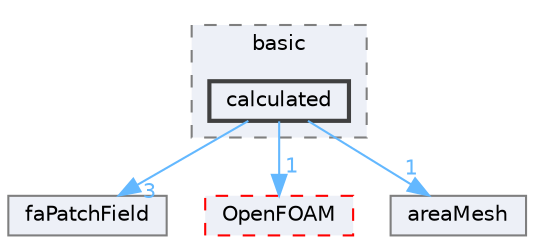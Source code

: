 digraph "src/finiteArea/fields/faPatchFields/basic/calculated"
{
 // LATEX_PDF_SIZE
  bgcolor="transparent";
  edge [fontname=Helvetica,fontsize=10,labelfontname=Helvetica,labelfontsize=10];
  node [fontname=Helvetica,fontsize=10,shape=box,height=0.2,width=0.4];
  compound=true
  subgraph clusterdir_a3ace091d9f29f1a163e7ddba3bdb43a {
    graph [ bgcolor="#edf0f7", pencolor="grey50", label="basic", fontname=Helvetica,fontsize=10 style="filled,dashed", URL="dir_a3ace091d9f29f1a163e7ddba3bdb43a.html",tooltip=""]
  dir_638bb4f0be89767a01988d22ec4c2345 [label="calculated", fillcolor="#edf0f7", color="grey25", style="filled,bold", URL="dir_638bb4f0be89767a01988d22ec4c2345.html",tooltip=""];
  }
  dir_45bb735b99283f509e93082dc5349c43 [label="faPatchField", fillcolor="#edf0f7", color="grey50", style="filled", URL="dir_45bb735b99283f509e93082dc5349c43.html",tooltip=""];
  dir_c5473ff19b20e6ec4dfe5c310b3778a8 [label="OpenFOAM", fillcolor="#edf0f7", color="red", style="filled,dashed", URL="dir_c5473ff19b20e6ec4dfe5c310b3778a8.html",tooltip=""];
  dir_aa4bce7a1abbd72ee1f4d02ddf362a3b [label="areaMesh", fillcolor="#edf0f7", color="grey50", style="filled", URL="dir_aa4bce7a1abbd72ee1f4d02ddf362a3b.html",tooltip=""];
  dir_638bb4f0be89767a01988d22ec4c2345->dir_45bb735b99283f509e93082dc5349c43 [headlabel="3", labeldistance=1.5 headhref="dir_000389_001306.html" href="dir_000389_001306.html" color="steelblue1" fontcolor="steelblue1"];
  dir_638bb4f0be89767a01988d22ec4c2345->dir_aa4bce7a1abbd72ee1f4d02ddf362a3b [headlabel="1", labeldistance=1.5 headhref="dir_000389_000121.html" href="dir_000389_000121.html" color="steelblue1" fontcolor="steelblue1"];
  dir_638bb4f0be89767a01988d22ec4c2345->dir_c5473ff19b20e6ec4dfe5c310b3778a8 [headlabel="1", labeldistance=1.5 headhref="dir_000389_002695.html" href="dir_000389_002695.html" color="steelblue1" fontcolor="steelblue1"];
}
